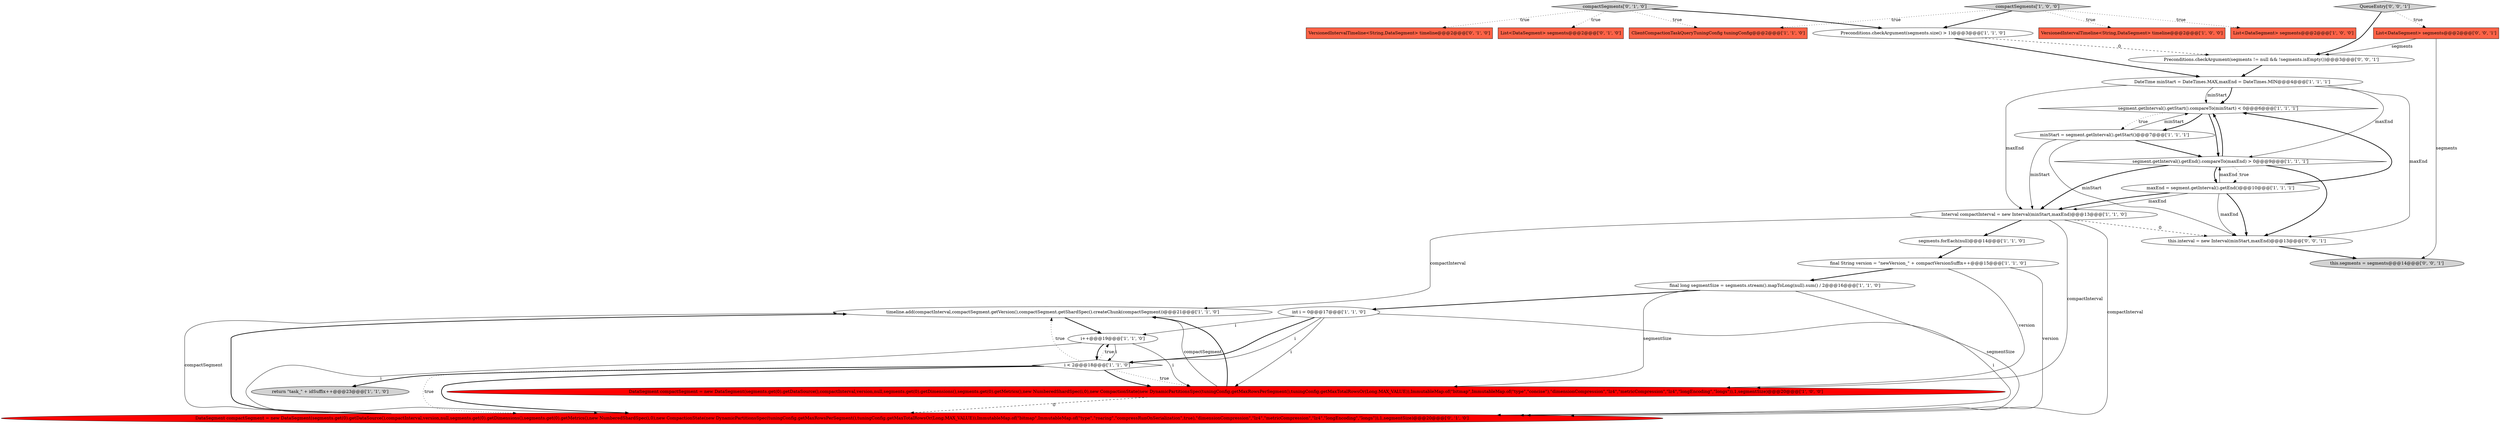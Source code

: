 digraph {
26 [style = filled, label = "this.segments = segments@@@14@@@['0', '0', '1']", fillcolor = lightgray, shape = ellipse image = "AAA0AAABBB3BBB"];
1 [style = filled, label = "VersionedIntervalTimeline<String,DataSegment> timeline@@@2@@@['1', '0', '0']", fillcolor = tomato, shape = box image = "AAA0AAABBB1BBB"];
16 [style = filled, label = "segment.getInterval().getStart().compareTo(minStart) < 0@@@6@@@['1', '1', '1']", fillcolor = white, shape = diamond image = "AAA0AAABBB1BBB"];
5 [style = filled, label = "Interval compactInterval = new Interval(minStart,maxEnd)@@@13@@@['1', '1', '0']", fillcolor = white, shape = ellipse image = "AAA0AAABBB1BBB"];
8 [style = filled, label = "return \"task_\" + idSuffix++@@@23@@@['1', '1', '0']", fillcolor = lightgray, shape = ellipse image = "AAA0AAABBB1BBB"];
23 [style = filled, label = "compactSegments['0', '1', '0']", fillcolor = lightgray, shape = diamond image = "AAA0AAABBB2BBB"];
25 [style = filled, label = "List<DataSegment> segments@@@2@@@['0', '0', '1']", fillcolor = tomato, shape = box image = "AAA0AAABBB3BBB"];
28 [style = filled, label = "this.interval = new Interval(minStart,maxEnd)@@@13@@@['0', '0', '1']", fillcolor = white, shape = ellipse image = "AAA0AAABBB3BBB"];
2 [style = filled, label = "compactSegments['1', '0', '0']", fillcolor = lightgray, shape = diamond image = "AAA0AAABBB1BBB"];
9 [style = filled, label = "List<DataSegment> segments@@@2@@@['1', '0', '0']", fillcolor = tomato, shape = box image = "AAA0AAABBB1BBB"];
24 [style = filled, label = "QueueEntry['0', '0', '1']", fillcolor = lightgray, shape = diamond image = "AAA0AAABBB3BBB"];
10 [style = filled, label = "ClientCompactionTaskQueryTuningConfig tuningConfig@@@2@@@['1', '1', '0']", fillcolor = tomato, shape = box image = "AAA0AAABBB1BBB"];
3 [style = filled, label = "timeline.add(compactInterval,compactSegment.getVersion(),compactSegment.getShardSpec().createChunk(compactSegment))@@@21@@@['1', '1', '0']", fillcolor = white, shape = ellipse image = "AAA0AAABBB1BBB"];
11 [style = filled, label = "final String version = \"newVersion_\" + compactVersionSuffix++@@@15@@@['1', '1', '0']", fillcolor = white, shape = ellipse image = "AAA0AAABBB1BBB"];
21 [style = filled, label = "List<DataSegment> segments@@@2@@@['0', '1', '0']", fillcolor = tomato, shape = box image = "AAA0AAABBB2BBB"];
4 [style = filled, label = "maxEnd = segment.getInterval().getEnd()@@@10@@@['1', '1', '1']", fillcolor = white, shape = ellipse image = "AAA0AAABBB1BBB"];
12 [style = filled, label = "DataSegment compactSegment = new DataSegment(segments.get(0).getDataSource(),compactInterval,version,null,segments.get(0).getDimensions(),segments.get(0).getMetrics(),new NumberedShardSpec(i,0),new CompactionState(new DynamicPartitionsSpec(tuningConfig.getMaxRowsPerSegment(),tuningConfig.getMaxTotalRowsOr(Long.MAX_VALUE)),ImmutableMap.of(\"bitmap\",ImmutableMap.of(\"type\",\"concise\"),\"dimensionCompression\",\"lz4\",\"metricCompression\",\"lz4\",\"longEncoding\",\"longs\")),1,segmentSize)@@@20@@@['1', '0', '0']", fillcolor = red, shape = ellipse image = "AAA1AAABBB1BBB"];
19 [style = filled, label = "i < 2@@@18@@@['1', '1', '0']", fillcolor = white, shape = diamond image = "AAA0AAABBB1BBB"];
7 [style = filled, label = "int i = 0@@@17@@@['1', '1', '0']", fillcolor = white, shape = ellipse image = "AAA0AAABBB1BBB"];
0 [style = filled, label = "i++@@@19@@@['1', '1', '0']", fillcolor = white, shape = ellipse image = "AAA0AAABBB1BBB"];
20 [style = filled, label = "DataSegment compactSegment = new DataSegment(segments.get(0).getDataSource(),compactInterval,version,null,segments.get(0).getDimensions(),segments.get(0).getMetrics(),new NumberedShardSpec(i,0),new CompactionState(new DynamicPartitionsSpec(tuningConfig.getMaxRowsPerSegment(),tuningConfig.getMaxTotalRowsOr(Long.MAX_VALUE)),ImmutableMap.of(\"bitmap\",ImmutableMap.of(\"type\",\"roaring\",\"compressRunOnSerialization\",true),\"dimensionCompression\",\"lz4\",\"metricCompression\",\"lz4\",\"longEncoding\",\"longs\")),1,segmentSize)@@@20@@@['0', '1', '0']", fillcolor = red, shape = ellipse image = "AAA1AAABBB2BBB"];
17 [style = filled, label = "final long segmentSize = segments.stream().mapToLong(null).sum() / 2@@@16@@@['1', '1', '0']", fillcolor = white, shape = ellipse image = "AAA0AAABBB1BBB"];
6 [style = filled, label = "segment.getInterval().getEnd().compareTo(maxEnd) > 0@@@9@@@['1', '1', '1']", fillcolor = white, shape = diamond image = "AAA0AAABBB1BBB"];
14 [style = filled, label = "DateTime minStart = DateTimes.MAX,maxEnd = DateTimes.MIN@@@4@@@['1', '1', '1']", fillcolor = white, shape = ellipse image = "AAA0AAABBB1BBB"];
22 [style = filled, label = "VersionedIntervalTimeline<String,DataSegment> timeline@@@2@@@['0', '1', '0']", fillcolor = tomato, shape = box image = "AAA0AAABBB2BBB"];
13 [style = filled, label = "segments.forEach(null)@@@14@@@['1', '1', '0']", fillcolor = white, shape = ellipse image = "AAA0AAABBB1BBB"];
27 [style = filled, label = "Preconditions.checkArgument(segments != null && !segments.isEmpty())@@@3@@@['0', '0', '1']", fillcolor = white, shape = ellipse image = "AAA0AAABBB3BBB"];
15 [style = filled, label = "Preconditions.checkArgument(segments.size() > 1)@@@3@@@['1', '1', '0']", fillcolor = white, shape = ellipse image = "AAA0AAABBB1BBB"];
18 [style = filled, label = "minStart = segment.getInterval().getStart()@@@7@@@['1', '1', '1']", fillcolor = white, shape = ellipse image = "AAA0AAABBB1BBB"];
2->10 [style = dotted, label="true"];
14->16 [style = bold, label=""];
14->16 [style = solid, label="minStart"];
16->18 [style = bold, label=""];
12->20 [style = dashed, label="0"];
15->14 [style = bold, label=""];
27->14 [style = bold, label=""];
19->12 [style = bold, label=""];
5->3 [style = solid, label="compactInterval"];
0->12 [style = solid, label="i"];
0->19 [style = bold, label=""];
7->20 [style = solid, label="i"];
14->28 [style = solid, label="maxEnd"];
19->20 [style = dotted, label="true"];
17->20 [style = solid, label="segmentSize"];
16->6 [style = bold, label=""];
19->20 [style = bold, label=""];
24->25 [style = dotted, label="true"];
0->20 [style = solid, label="i"];
23->15 [style = bold, label=""];
25->26 [style = solid, label="segments"];
5->12 [style = solid, label="compactInterval"];
23->21 [style = dotted, label="true"];
19->12 [style = dotted, label="true"];
28->26 [style = bold, label=""];
7->0 [style = solid, label="i"];
20->3 [style = bold, label=""];
14->6 [style = solid, label="maxEnd"];
13->11 [style = bold, label=""];
23->22 [style = dotted, label="true"];
19->8 [style = bold, label=""];
3->0 [style = bold, label=""];
4->28 [style = bold, label=""];
17->12 [style = solid, label="segmentSize"];
7->19 [style = solid, label="i"];
17->7 [style = bold, label=""];
7->12 [style = solid, label="i"];
6->4 [style = bold, label=""];
6->5 [style = bold, label=""];
25->27 [style = solid, label="segments"];
23->10 [style = dotted, label="true"];
4->5 [style = solid, label="maxEnd"];
4->28 [style = solid, label="maxEnd"];
12->3 [style = solid, label="compactSegment"];
2->9 [style = dotted, label="true"];
5->28 [style = dashed, label="0"];
6->4 [style = dotted, label="true"];
11->20 [style = solid, label="version"];
18->6 [style = bold, label=""];
18->16 [style = solid, label="minStart"];
6->16 [style = bold, label=""];
19->0 [style = dotted, label="true"];
19->3 [style = dotted, label="true"];
20->3 [style = solid, label="compactSegment"];
5->13 [style = bold, label=""];
2->1 [style = dotted, label="true"];
2->15 [style = bold, label=""];
4->6 [style = solid, label="maxEnd"];
11->12 [style = solid, label="version"];
11->17 [style = bold, label=""];
5->20 [style = solid, label="compactInterval"];
12->3 [style = bold, label=""];
15->27 [style = dashed, label="0"];
0->19 [style = solid, label="i"];
18->28 [style = solid, label="minStart"];
7->19 [style = bold, label=""];
4->5 [style = bold, label=""];
24->27 [style = bold, label=""];
14->5 [style = solid, label="maxEnd"];
4->16 [style = bold, label=""];
18->5 [style = solid, label="minStart"];
6->28 [style = bold, label=""];
16->18 [style = dotted, label="true"];
}
